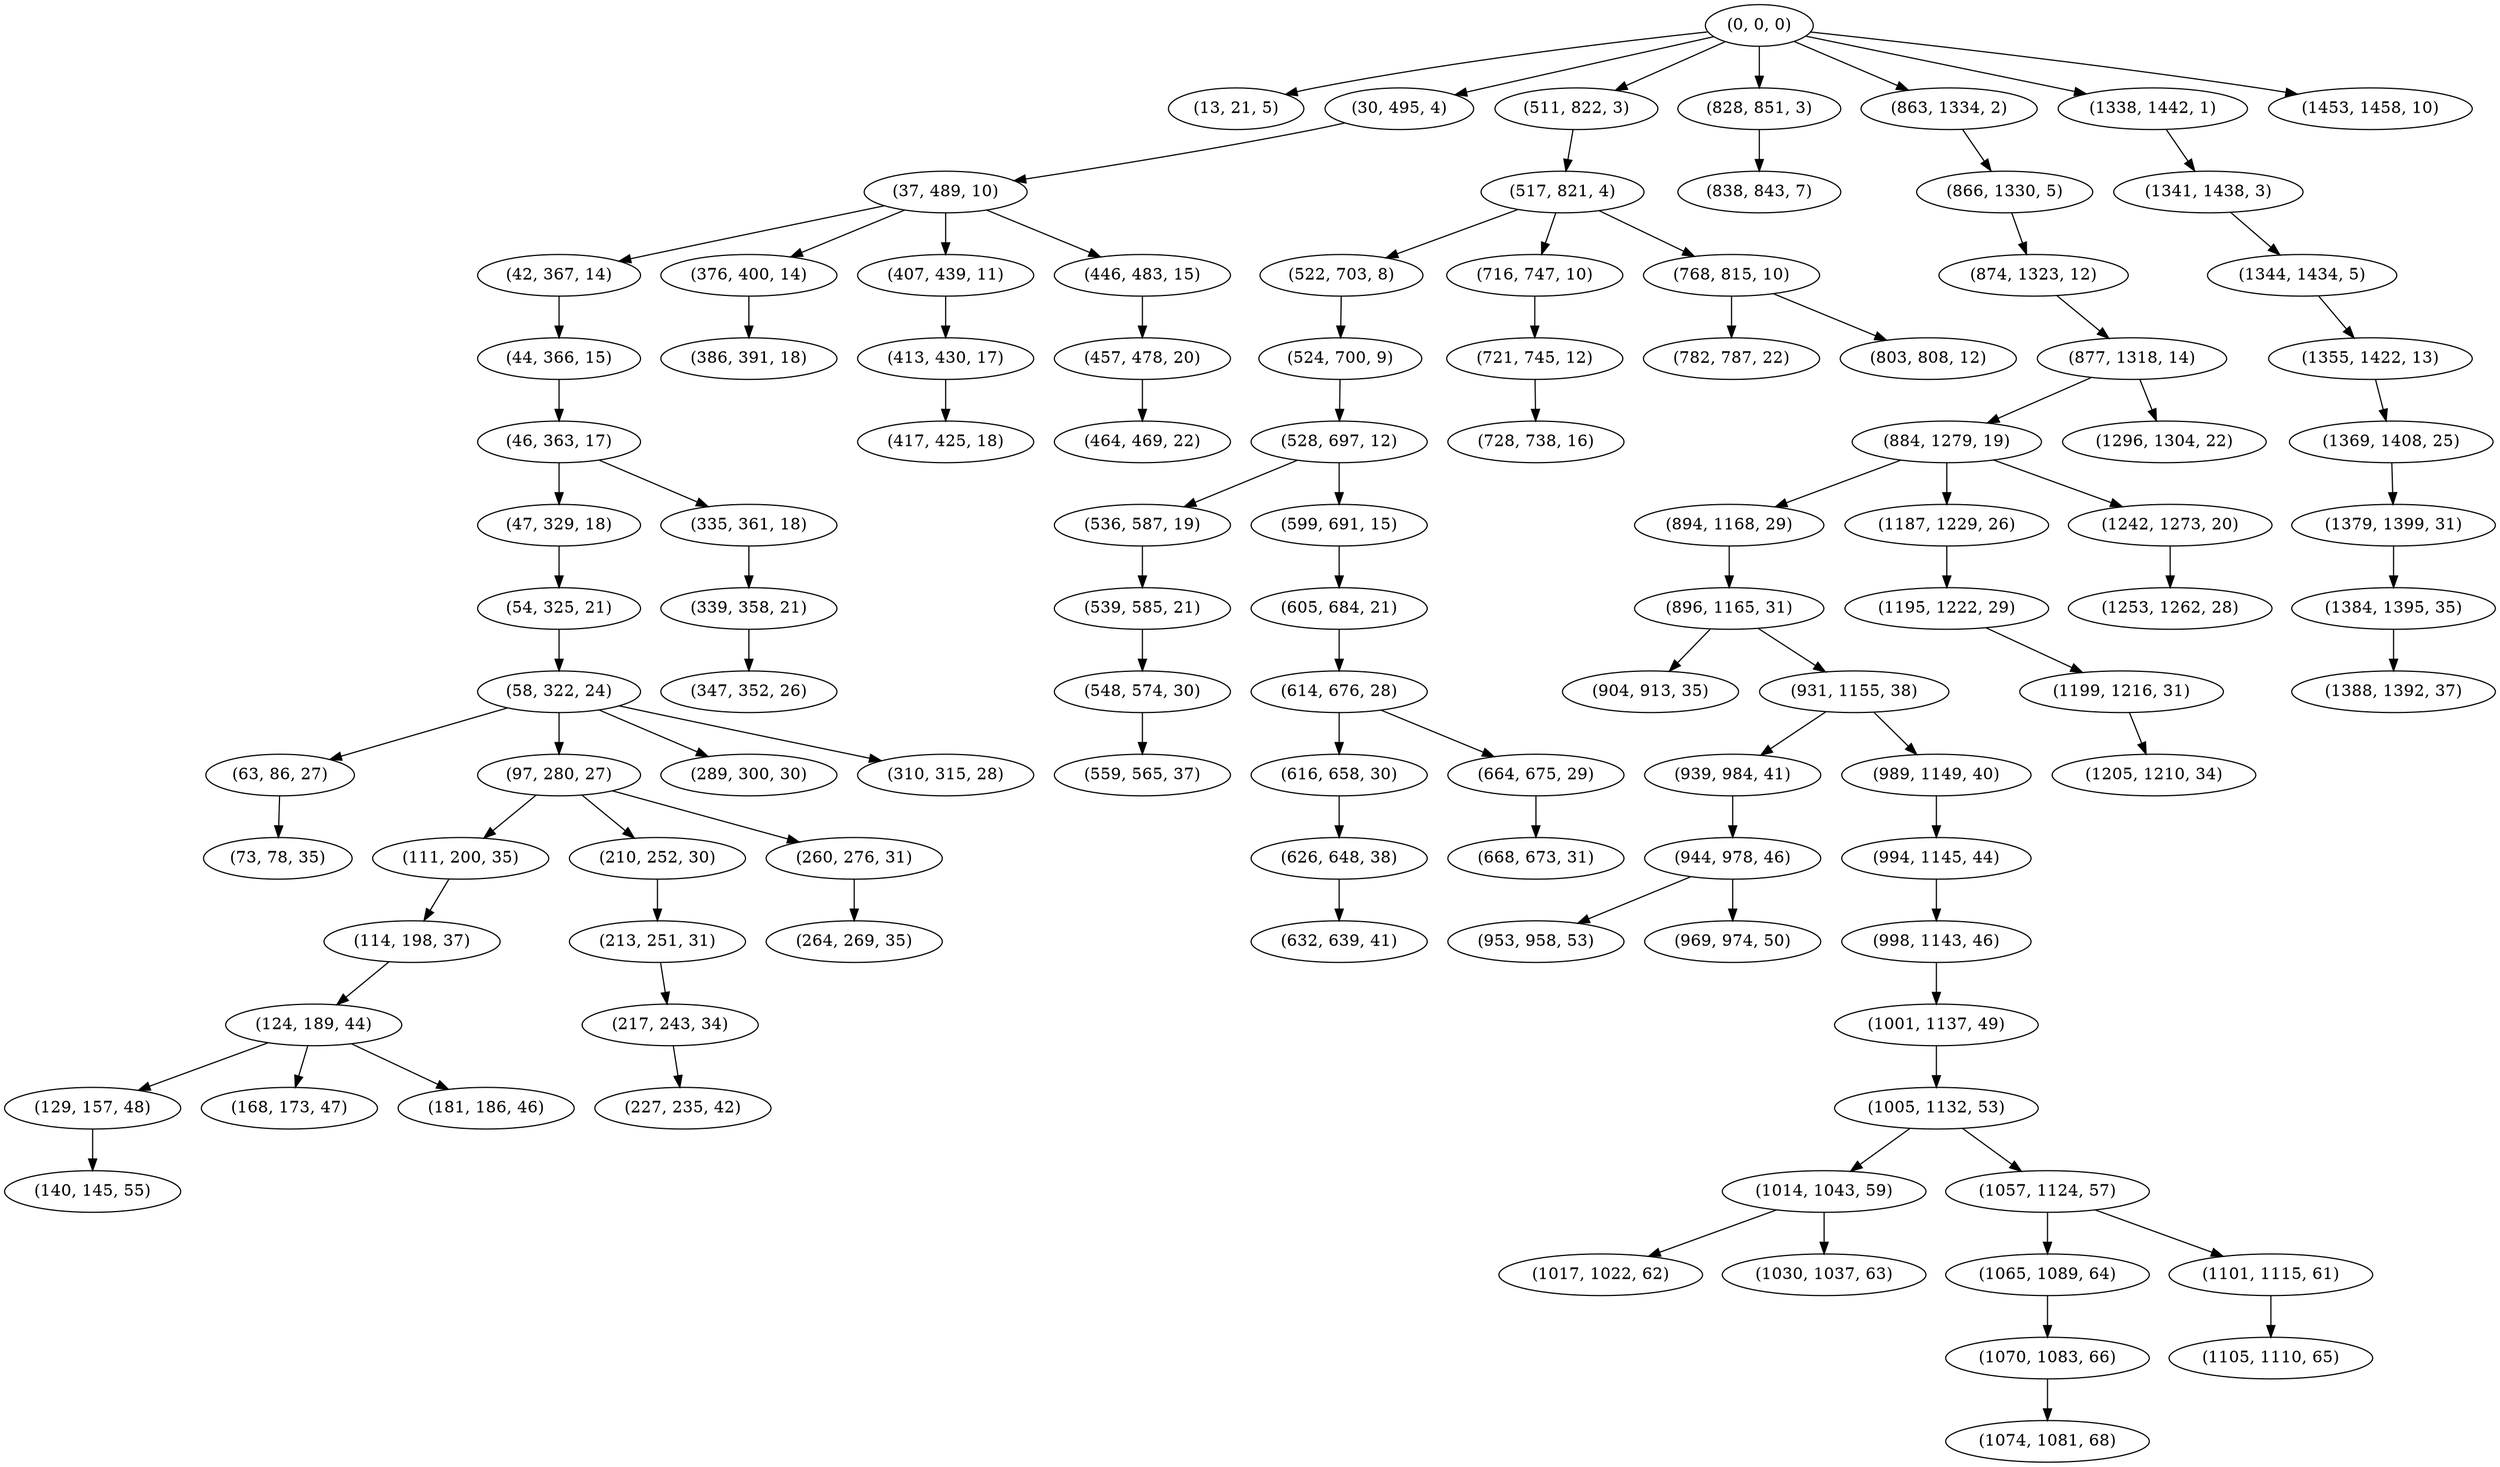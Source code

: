 digraph tree {
    "(0, 0, 0)";
    "(13, 21, 5)";
    "(30, 495, 4)";
    "(37, 489, 10)";
    "(42, 367, 14)";
    "(44, 366, 15)";
    "(46, 363, 17)";
    "(47, 329, 18)";
    "(54, 325, 21)";
    "(58, 322, 24)";
    "(63, 86, 27)";
    "(73, 78, 35)";
    "(97, 280, 27)";
    "(111, 200, 35)";
    "(114, 198, 37)";
    "(124, 189, 44)";
    "(129, 157, 48)";
    "(140, 145, 55)";
    "(168, 173, 47)";
    "(181, 186, 46)";
    "(210, 252, 30)";
    "(213, 251, 31)";
    "(217, 243, 34)";
    "(227, 235, 42)";
    "(260, 276, 31)";
    "(264, 269, 35)";
    "(289, 300, 30)";
    "(310, 315, 28)";
    "(335, 361, 18)";
    "(339, 358, 21)";
    "(347, 352, 26)";
    "(376, 400, 14)";
    "(386, 391, 18)";
    "(407, 439, 11)";
    "(413, 430, 17)";
    "(417, 425, 18)";
    "(446, 483, 15)";
    "(457, 478, 20)";
    "(464, 469, 22)";
    "(511, 822, 3)";
    "(517, 821, 4)";
    "(522, 703, 8)";
    "(524, 700, 9)";
    "(528, 697, 12)";
    "(536, 587, 19)";
    "(539, 585, 21)";
    "(548, 574, 30)";
    "(559, 565, 37)";
    "(599, 691, 15)";
    "(605, 684, 21)";
    "(614, 676, 28)";
    "(616, 658, 30)";
    "(626, 648, 38)";
    "(632, 639, 41)";
    "(664, 675, 29)";
    "(668, 673, 31)";
    "(716, 747, 10)";
    "(721, 745, 12)";
    "(728, 738, 16)";
    "(768, 815, 10)";
    "(782, 787, 22)";
    "(803, 808, 12)";
    "(828, 851, 3)";
    "(838, 843, 7)";
    "(863, 1334, 2)";
    "(866, 1330, 5)";
    "(874, 1323, 12)";
    "(877, 1318, 14)";
    "(884, 1279, 19)";
    "(894, 1168, 29)";
    "(896, 1165, 31)";
    "(904, 913, 35)";
    "(931, 1155, 38)";
    "(939, 984, 41)";
    "(944, 978, 46)";
    "(953, 958, 53)";
    "(969, 974, 50)";
    "(989, 1149, 40)";
    "(994, 1145, 44)";
    "(998, 1143, 46)";
    "(1001, 1137, 49)";
    "(1005, 1132, 53)";
    "(1014, 1043, 59)";
    "(1017, 1022, 62)";
    "(1030, 1037, 63)";
    "(1057, 1124, 57)";
    "(1065, 1089, 64)";
    "(1070, 1083, 66)";
    "(1074, 1081, 68)";
    "(1101, 1115, 61)";
    "(1105, 1110, 65)";
    "(1187, 1229, 26)";
    "(1195, 1222, 29)";
    "(1199, 1216, 31)";
    "(1205, 1210, 34)";
    "(1242, 1273, 20)";
    "(1253, 1262, 28)";
    "(1296, 1304, 22)";
    "(1338, 1442, 1)";
    "(1341, 1438, 3)";
    "(1344, 1434, 5)";
    "(1355, 1422, 13)";
    "(1369, 1408, 25)";
    "(1379, 1399, 31)";
    "(1384, 1395, 35)";
    "(1388, 1392, 37)";
    "(1453, 1458, 10)";
    "(0, 0, 0)" -> "(13, 21, 5)";
    "(0, 0, 0)" -> "(30, 495, 4)";
    "(0, 0, 0)" -> "(511, 822, 3)";
    "(0, 0, 0)" -> "(828, 851, 3)";
    "(0, 0, 0)" -> "(863, 1334, 2)";
    "(0, 0, 0)" -> "(1338, 1442, 1)";
    "(0, 0, 0)" -> "(1453, 1458, 10)";
    "(30, 495, 4)" -> "(37, 489, 10)";
    "(37, 489, 10)" -> "(42, 367, 14)";
    "(37, 489, 10)" -> "(376, 400, 14)";
    "(37, 489, 10)" -> "(407, 439, 11)";
    "(37, 489, 10)" -> "(446, 483, 15)";
    "(42, 367, 14)" -> "(44, 366, 15)";
    "(44, 366, 15)" -> "(46, 363, 17)";
    "(46, 363, 17)" -> "(47, 329, 18)";
    "(46, 363, 17)" -> "(335, 361, 18)";
    "(47, 329, 18)" -> "(54, 325, 21)";
    "(54, 325, 21)" -> "(58, 322, 24)";
    "(58, 322, 24)" -> "(63, 86, 27)";
    "(58, 322, 24)" -> "(97, 280, 27)";
    "(58, 322, 24)" -> "(289, 300, 30)";
    "(58, 322, 24)" -> "(310, 315, 28)";
    "(63, 86, 27)" -> "(73, 78, 35)";
    "(97, 280, 27)" -> "(111, 200, 35)";
    "(97, 280, 27)" -> "(210, 252, 30)";
    "(97, 280, 27)" -> "(260, 276, 31)";
    "(111, 200, 35)" -> "(114, 198, 37)";
    "(114, 198, 37)" -> "(124, 189, 44)";
    "(124, 189, 44)" -> "(129, 157, 48)";
    "(124, 189, 44)" -> "(168, 173, 47)";
    "(124, 189, 44)" -> "(181, 186, 46)";
    "(129, 157, 48)" -> "(140, 145, 55)";
    "(210, 252, 30)" -> "(213, 251, 31)";
    "(213, 251, 31)" -> "(217, 243, 34)";
    "(217, 243, 34)" -> "(227, 235, 42)";
    "(260, 276, 31)" -> "(264, 269, 35)";
    "(335, 361, 18)" -> "(339, 358, 21)";
    "(339, 358, 21)" -> "(347, 352, 26)";
    "(376, 400, 14)" -> "(386, 391, 18)";
    "(407, 439, 11)" -> "(413, 430, 17)";
    "(413, 430, 17)" -> "(417, 425, 18)";
    "(446, 483, 15)" -> "(457, 478, 20)";
    "(457, 478, 20)" -> "(464, 469, 22)";
    "(511, 822, 3)" -> "(517, 821, 4)";
    "(517, 821, 4)" -> "(522, 703, 8)";
    "(517, 821, 4)" -> "(716, 747, 10)";
    "(517, 821, 4)" -> "(768, 815, 10)";
    "(522, 703, 8)" -> "(524, 700, 9)";
    "(524, 700, 9)" -> "(528, 697, 12)";
    "(528, 697, 12)" -> "(536, 587, 19)";
    "(528, 697, 12)" -> "(599, 691, 15)";
    "(536, 587, 19)" -> "(539, 585, 21)";
    "(539, 585, 21)" -> "(548, 574, 30)";
    "(548, 574, 30)" -> "(559, 565, 37)";
    "(599, 691, 15)" -> "(605, 684, 21)";
    "(605, 684, 21)" -> "(614, 676, 28)";
    "(614, 676, 28)" -> "(616, 658, 30)";
    "(614, 676, 28)" -> "(664, 675, 29)";
    "(616, 658, 30)" -> "(626, 648, 38)";
    "(626, 648, 38)" -> "(632, 639, 41)";
    "(664, 675, 29)" -> "(668, 673, 31)";
    "(716, 747, 10)" -> "(721, 745, 12)";
    "(721, 745, 12)" -> "(728, 738, 16)";
    "(768, 815, 10)" -> "(782, 787, 22)";
    "(768, 815, 10)" -> "(803, 808, 12)";
    "(828, 851, 3)" -> "(838, 843, 7)";
    "(863, 1334, 2)" -> "(866, 1330, 5)";
    "(866, 1330, 5)" -> "(874, 1323, 12)";
    "(874, 1323, 12)" -> "(877, 1318, 14)";
    "(877, 1318, 14)" -> "(884, 1279, 19)";
    "(877, 1318, 14)" -> "(1296, 1304, 22)";
    "(884, 1279, 19)" -> "(894, 1168, 29)";
    "(884, 1279, 19)" -> "(1187, 1229, 26)";
    "(884, 1279, 19)" -> "(1242, 1273, 20)";
    "(894, 1168, 29)" -> "(896, 1165, 31)";
    "(896, 1165, 31)" -> "(904, 913, 35)";
    "(896, 1165, 31)" -> "(931, 1155, 38)";
    "(931, 1155, 38)" -> "(939, 984, 41)";
    "(931, 1155, 38)" -> "(989, 1149, 40)";
    "(939, 984, 41)" -> "(944, 978, 46)";
    "(944, 978, 46)" -> "(953, 958, 53)";
    "(944, 978, 46)" -> "(969, 974, 50)";
    "(989, 1149, 40)" -> "(994, 1145, 44)";
    "(994, 1145, 44)" -> "(998, 1143, 46)";
    "(998, 1143, 46)" -> "(1001, 1137, 49)";
    "(1001, 1137, 49)" -> "(1005, 1132, 53)";
    "(1005, 1132, 53)" -> "(1014, 1043, 59)";
    "(1005, 1132, 53)" -> "(1057, 1124, 57)";
    "(1014, 1043, 59)" -> "(1017, 1022, 62)";
    "(1014, 1043, 59)" -> "(1030, 1037, 63)";
    "(1057, 1124, 57)" -> "(1065, 1089, 64)";
    "(1057, 1124, 57)" -> "(1101, 1115, 61)";
    "(1065, 1089, 64)" -> "(1070, 1083, 66)";
    "(1070, 1083, 66)" -> "(1074, 1081, 68)";
    "(1101, 1115, 61)" -> "(1105, 1110, 65)";
    "(1187, 1229, 26)" -> "(1195, 1222, 29)";
    "(1195, 1222, 29)" -> "(1199, 1216, 31)";
    "(1199, 1216, 31)" -> "(1205, 1210, 34)";
    "(1242, 1273, 20)" -> "(1253, 1262, 28)";
    "(1338, 1442, 1)" -> "(1341, 1438, 3)";
    "(1341, 1438, 3)" -> "(1344, 1434, 5)";
    "(1344, 1434, 5)" -> "(1355, 1422, 13)";
    "(1355, 1422, 13)" -> "(1369, 1408, 25)";
    "(1369, 1408, 25)" -> "(1379, 1399, 31)";
    "(1379, 1399, 31)" -> "(1384, 1395, 35)";
    "(1384, 1395, 35)" -> "(1388, 1392, 37)";
}
